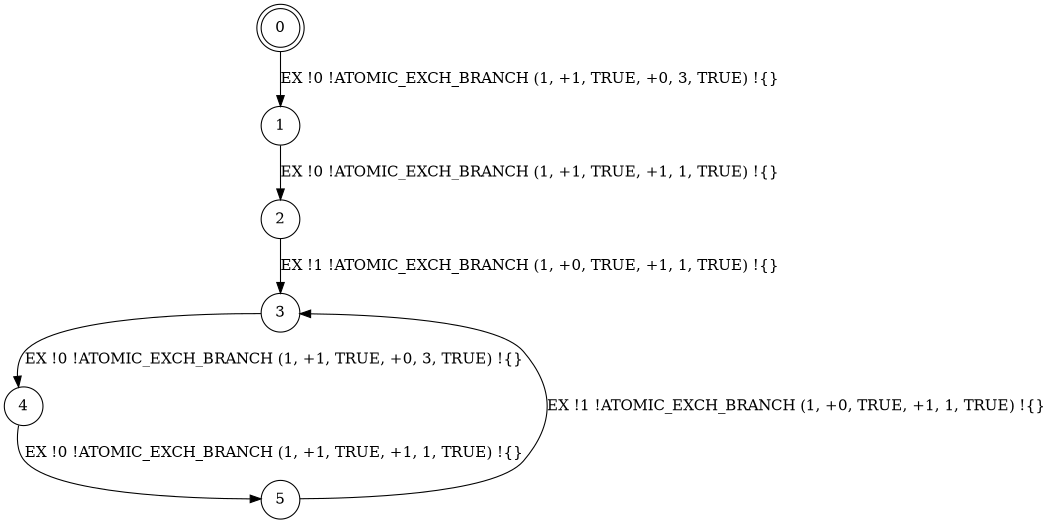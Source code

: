digraph BCG {
size = "7, 10.5";
center = TRUE;
node [shape = circle];
0 [peripheries = 2];
0 -> 1 [label = "EX !0 !ATOMIC_EXCH_BRANCH (1, +1, TRUE, +0, 3, TRUE) !{}"];
1 -> 2 [label = "EX !0 !ATOMIC_EXCH_BRANCH (1, +1, TRUE, +1, 1, TRUE) !{}"];
2 -> 3 [label = "EX !1 !ATOMIC_EXCH_BRANCH (1, +0, TRUE, +1, 1, TRUE) !{}"];
3 -> 4 [label = "EX !0 !ATOMIC_EXCH_BRANCH (1, +1, TRUE, +0, 3, TRUE) !{}"];
4 -> 5 [label = "EX !0 !ATOMIC_EXCH_BRANCH (1, +1, TRUE, +1, 1, TRUE) !{}"];
5 -> 3 [label = "EX !1 !ATOMIC_EXCH_BRANCH (1, +0, TRUE, +1, 1, TRUE) !{}"];
}
